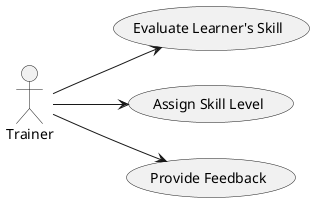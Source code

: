 @startuml
left to right direction

actor Trainer

Trainer --> (Evaluate Learner's Skill)
Trainer --> (Assign Skill Level)
Trainer --> (Provide Feedback)

@enduml
